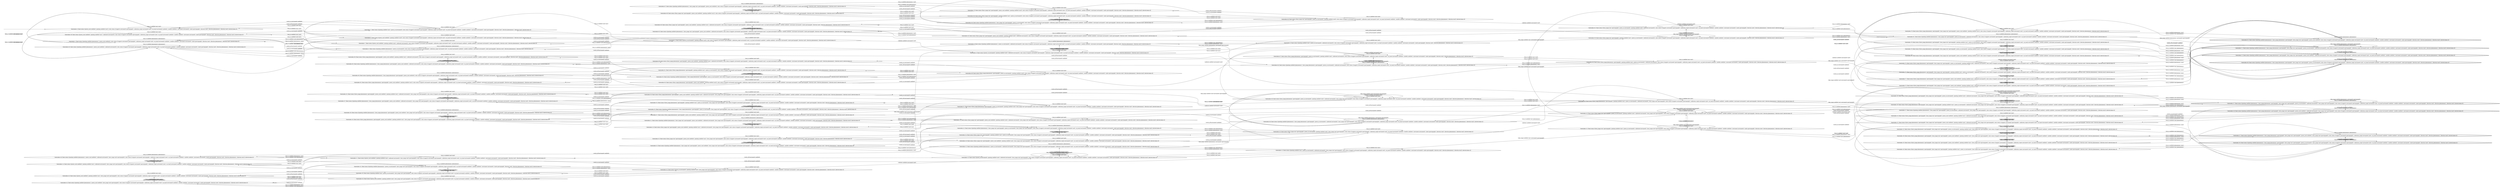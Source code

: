 digraph {
rankdir="LR"
s0[label="State(index=0, fluent atoms=[(power_avail satellite0), (pointing satellite0 star2)], static atoms=[(supports instrument0 spectrograph0), (calibration_target instrument0 star0), (on_board instrument0 satellite0), (satellite satellite0), (instrument instrument0), (mode spectrograph0), (direction star0), (direction phenomenon1), (direction star2)], derived atoms=[])"]
s1[label="State(index=1, fluent atoms=[(pointing satellite0 star2), (power_on instrument0)], static atoms=[(supports instrument0 spectrograph0), (calibration_target instrument0 star0), (on_board instrument0 satellite0), (satellite satellite0), (instrument instrument0), (mode spectrograph0), (direction star0), (direction phenomenon1), (direction star2)], derived atoms=[])"]
s2[label="State(index=2, fluent atoms=[(pointing satellite0 phenomenon1), (power_avail satellite0)], static atoms=[(supports instrument0 spectrograph0), (calibration_target instrument0 star0), (on_board instrument0 satellite0), (satellite satellite0), (instrument instrument0), (mode spectrograph0), (direction star0), (direction phenomenon1), (direction star2)], derived atoms=[])"]
s3[label="State(index=3, fluent atoms=[(power_avail satellite0), (pointing satellite0 star0)], static atoms=[(supports instrument0 spectrograph0), (calibration_target instrument0 star0), (on_board instrument0 satellite0), (satellite satellite0), (instrument instrument0), (mode spectrograph0), (direction star0), (direction phenomenon1), (direction star2)], derived atoms=[])"]
s4[label="State(index=4, fluent atoms=[(power_on instrument0), (pointing satellite0 star0)], static atoms=[(supports instrument0 spectrograph0), (calibration_target instrument0 star0), (on_board instrument0 satellite0), (satellite satellite0), (instrument instrument0), (mode spectrograph0), (direction star0), (direction phenomenon1), (direction star2)], derived atoms=[])"]
s5[label="State(index=5, fluent atoms=[(pointing satellite0 phenomenon1), (power_on instrument0)], static atoms=[(supports instrument0 spectrograph0), (calibration_target instrument0 star0), (on_board instrument0 satellite0), (satellite satellite0), (instrument instrument0), (mode spectrograph0), (direction star0), (direction phenomenon1), (direction star2)], derived atoms=[])"]
s6[label="State(index=6, fluent atoms=[(power_on instrument0), (pointing satellite0 star0), (calibrated instrument0)], static atoms=[(supports instrument0 spectrograph0), (calibration_target instrument0 star0), (on_board instrument0 satellite0), (satellite satellite0), (instrument instrument0), (mode spectrograph0), (direction star0), (direction phenomenon1), (direction star2)], derived atoms=[])"]
s7[label="State(index=7, fluent atoms=[(power_avail satellite0), (pointing satellite0 star0), (calibrated instrument0)], static atoms=[(supports instrument0 spectrograph0), (calibration_target instrument0 star0), (on_board instrument0 satellite0), (satellite satellite0), (instrument instrument0), (mode spectrograph0), (direction star0), (direction phenomenon1), (direction star2)], derived atoms=[])"]
s8[label="State(index=8, fluent atoms=[(pointing satellite0 phenomenon1), (power_on instrument0), (calibrated instrument0)], static atoms=[(supports instrument0 spectrograph0), (calibration_target instrument0 star0), (on_board instrument0 satellite0), (satellite satellite0), (instrument instrument0), (mode spectrograph0), (direction star0), (direction phenomenon1), (direction star2)], derived atoms=[])"]
s9[label="State(index=9, fluent atoms=[(pointing satellite0 star2), (power_on instrument0), (calibrated instrument0)], static atoms=[(supports instrument0 spectrograph0), (calibration_target instrument0 star0), (on_board instrument0 satellite0), (satellite satellite0), (instrument instrument0), (mode spectrograph0), (direction star0), (direction phenomenon1), (direction star2)], derived atoms=[])"]
s10[label="State(index=10, fluent atoms=[(power_on instrument0), (pointing satellite0 star0), (calibrated instrument0), (have_image star0 spectrograph0)], static atoms=[(supports instrument0 spectrograph0), (calibration_target instrument0 star0), (on_board instrument0 satellite0), (satellite satellite0), (instrument instrument0), (mode spectrograph0), (direction star0), (direction phenomenon1), (direction star2)], derived atoms=[])"]
s11[label="State(index=11, fluent atoms=[(power_avail satellite0), (pointing satellite0 star0), (calibrated instrument0), (have_image star0 spectrograph0)], static atoms=[(supports instrument0 spectrograph0), (calibration_target instrument0 star0), (on_board instrument0 satellite0), (satellite satellite0), (instrument instrument0), (mode spectrograph0), (direction star0), (direction phenomenon1), (direction star2)], derived atoms=[])"]
s12[label="State(index=12, fluent atoms=[(pointing satellite0 phenomenon1), (power_on instrument0), (calibrated instrument0), (have_image star0 spectrograph0)], static atoms=[(supports instrument0 spectrograph0), (calibration_target instrument0 star0), (on_board instrument0 satellite0), (satellite satellite0), (instrument instrument0), (mode spectrograph0), (direction star0), (direction phenomenon1), (direction star2)], derived atoms=[])"]
s13[label="State(index=13, fluent atoms=[(pointing satellite0 star2), (power_on instrument0), (calibrated instrument0), (have_image star0 spectrograph0)], static atoms=[(supports instrument0 spectrograph0), (calibration_target instrument0 star0), (on_board instrument0 satellite0), (satellite satellite0), (instrument instrument0), (mode spectrograph0), (direction star0), (direction phenomenon1), (direction star2)], derived atoms=[])"]
s14[label="State(index=14, fluent atoms=[(power_avail satellite0), (pointing satellite0 star2), (calibrated instrument0), (have_image star0 spectrograph0)], static atoms=[(supports instrument0 spectrograph0), (calibration_target instrument0 star0), (on_board instrument0 satellite0), (satellite satellite0), (instrument instrument0), (mode spectrograph0), (direction star0), (direction phenomenon1), (direction star2)], derived atoms=[])"]
s15[label="State(index=15, fluent atoms=[(have_image star2 spectrograph0), (pointing satellite0 star2), (power_on instrument0), (calibrated instrument0), (have_image star0 spectrograph0)], static atoms=[(supports instrument0 spectrograph0), (calibration_target instrument0 star0), (on_board instrument0 satellite0), (satellite satellite0), (instrument instrument0), (mode spectrograph0), (direction star0), (direction phenomenon1), (direction star2)], derived atoms=[])"]
s16[label="State(index=16, fluent atoms=[(have_image star2 spectrograph0), (power_avail satellite0), (pointing satellite0 star2), (calibrated instrument0), (have_image star0 spectrograph0)], static atoms=[(supports instrument0 spectrograph0), (calibration_target instrument0 star0), (on_board instrument0 satellite0), (satellite satellite0), (instrument instrument0), (mode spectrograph0), (direction star0), (direction phenomenon1), (direction star2)], derived atoms=[])"]
s17[label="State(index=17, fluent atoms=[(pointing satellite0 phenomenon1), (have_image star2 spectrograph0), (power_on instrument0), (calibrated instrument0), (have_image star0 spectrograph0)], static atoms=[(supports instrument0 spectrograph0), (calibration_target instrument0 star0), (on_board instrument0 satellite0), (satellite satellite0), (instrument instrument0), (mode spectrograph0), (direction star0), (direction phenomenon1), (direction star2)], derived atoms=[])"]
s18[label="State(index=18, fluent atoms=[(have_image star2 spectrograph0), (power_on instrument0), (pointing satellite0 star0), (calibrated instrument0), (have_image star0 spectrograph0)], static atoms=[(supports instrument0 spectrograph0), (calibration_target instrument0 star0), (on_board instrument0 satellite0), (satellite satellite0), (instrument instrument0), (mode spectrograph0), (direction star0), (direction phenomenon1), (direction star2)], derived atoms=[])"]
s19[label="State(index=19, fluent atoms=[(have_image star2 spectrograph0), (power_avail satellite0), (pointing satellite0 star0), (calibrated instrument0), (have_image star0 spectrograph0)], static atoms=[(supports instrument0 spectrograph0), (calibration_target instrument0 star0), (on_board instrument0 satellite0), (satellite satellite0), (instrument instrument0), (mode spectrograph0), (direction star0), (direction phenomenon1), (direction star2)], derived atoms=[])"]
s20[label="State(index=20, fluent atoms=[(have_image star2 spectrograph0), (power_on instrument0), (pointing satellite0 star0), (have_image star0 spectrograph0)], static atoms=[(supports instrument0 spectrograph0), (calibration_target instrument0 star0), (on_board instrument0 satellite0), (satellite satellite0), (instrument instrument0), (mode spectrograph0), (direction star0), (direction phenomenon1), (direction star2)], derived atoms=[])"]
s21[label="State(index=21, fluent atoms=[(pointing satellite0 phenomenon1), (have_image star2 spectrograph0), (power_avail satellite0), (calibrated instrument0), (have_image star0 spectrograph0)], static atoms=[(supports instrument0 spectrograph0), (calibration_target instrument0 star0), (on_board instrument0 satellite0), (satellite satellite0), (instrument instrument0), (mode spectrograph0), (direction star0), (direction phenomenon1), (direction star2)], derived atoms=[])"]
s22[label="State(index=22, fluent atoms=[(pointing satellite0 phenomenon1), (have_image star2 spectrograph0), (power_on instrument0), (have_image star0 spectrograph0)], static atoms=[(supports instrument0 spectrograph0), (calibration_target instrument0 star0), (on_board instrument0 satellite0), (satellite satellite0), (instrument instrument0), (mode spectrograph0), (direction star0), (direction phenomenon1), (direction star2)], derived atoms=[])"]
s23[label="State(index=23, fluent atoms=[(pointing satellite0 phenomenon1), (have_image star2 spectrograph0), (power_avail satellite0), (have_image star0 spectrograph0)], static atoms=[(supports instrument0 spectrograph0), (calibration_target instrument0 star0), (on_board instrument0 satellite0), (satellite satellite0), (instrument instrument0), (mode spectrograph0), (direction star0), (direction phenomenon1), (direction star2)], derived atoms=[])"]
s24[label="State(index=24, fluent atoms=[(have_image star2 spectrograph0), (pointing satellite0 star2), (power_on instrument0), (have_image star0 spectrograph0)], static atoms=[(supports instrument0 spectrograph0), (calibration_target instrument0 star0), (on_board instrument0 satellite0), (satellite satellite0), (instrument instrument0), (mode spectrograph0), (direction star0), (direction phenomenon1), (direction star2)], derived atoms=[])"]
s25[label="State(index=25, fluent atoms=[(have_image star2 spectrograph0), (power_avail satellite0), (pointing satellite0 star2), (have_image star0 spectrograph0)], static atoms=[(supports instrument0 spectrograph0), (calibration_target instrument0 star0), (on_board instrument0 satellite0), (satellite satellite0), (instrument instrument0), (mode spectrograph0), (direction star0), (direction phenomenon1), (direction star2)], derived atoms=[])"]
s26[label="State(index=26, fluent atoms=[(have_image star2 spectrograph0), (power_avail satellite0), (pointing satellite0 star0), (have_image star0 spectrograph0)], static atoms=[(supports instrument0 spectrograph0), (calibration_target instrument0 star0), (on_board instrument0 satellite0), (satellite satellite0), (instrument instrument0), (mode spectrograph0), (direction star0), (direction phenomenon1), (direction star2)], derived atoms=[])"]
s27[peripheries=2,label="State(index=27, fluent atoms=[(pointing satellite0 phenomenon1), (have_image phenomenon1 spectrograph0), (have_image star2 spectrograph0), (power_on instrument0), (calibrated instrument0), (have_image star0 spectrograph0)], static atoms=[(supports instrument0 spectrograph0), (calibration_target instrument0 star0), (on_board instrument0 satellite0), (satellite satellite0), (instrument instrument0), (mode spectrograph0), (direction star0), (direction phenomenon1), (direction star2)], derived atoms=[])"]
s28[peripheries=2,label="State(index=28, fluent atoms=[(pointing satellite0 phenomenon1), (have_image phenomenon1 spectrograph0), (have_image star2 spectrograph0), (power_avail satellite0), (calibrated instrument0), (have_image star0 spectrograph0)], static atoms=[(supports instrument0 spectrograph0), (calibration_target instrument0 star0), (on_board instrument0 satellite0), (satellite satellite0), (instrument instrument0), (mode spectrograph0), (direction star0), (direction phenomenon1), (direction star2)], derived atoms=[])"]
s29[label="State(index=29, fluent atoms=[(have_image phenomenon1 spectrograph0), (have_image star2 spectrograph0), (pointing satellite0 star2), (power_on instrument0), (calibrated instrument0), (have_image star0 spectrograph0)], static atoms=[(supports instrument0 spectrograph0), (calibration_target instrument0 star0), (on_board instrument0 satellite0), (satellite satellite0), (instrument instrument0), (mode spectrograph0), (direction star0), (direction phenomenon1), (direction star2)], derived atoms=[])"]
s30[label="State(index=30, fluent atoms=[(have_image phenomenon1 spectrograph0), (have_image star2 spectrograph0), (power_on instrument0), (pointing satellite0 star0), (calibrated instrument0), (have_image star0 spectrograph0)], static atoms=[(supports instrument0 spectrograph0), (calibration_target instrument0 star0), (on_board instrument0 satellite0), (satellite satellite0), (instrument instrument0), (mode spectrograph0), (direction star0), (direction phenomenon1), (direction star2)], derived atoms=[])"]
s31[label="State(index=31, fluent atoms=[(have_image phenomenon1 spectrograph0), (have_image star2 spectrograph0), (power_avail satellite0), (pointing satellite0 star0), (calibrated instrument0), (have_image star0 spectrograph0)], static atoms=[(supports instrument0 spectrograph0), (calibration_target instrument0 star0), (on_board instrument0 satellite0), (satellite satellite0), (instrument instrument0), (mode spectrograph0), (direction star0), (direction phenomenon1), (direction star2)], derived atoms=[])"]
s32[label="State(index=32, fluent atoms=[(have_image phenomenon1 spectrograph0), (have_image star2 spectrograph0), (power_on instrument0), (pointing satellite0 star0), (have_image star0 spectrograph0)], static atoms=[(supports instrument0 spectrograph0), (calibration_target instrument0 star0), (on_board instrument0 satellite0), (satellite satellite0), (instrument instrument0), (mode spectrograph0), (direction star0), (direction phenomenon1), (direction star2)], derived atoms=[])"]
s33[label="State(index=33, fluent atoms=[(have_image phenomenon1 spectrograph0), (have_image star2 spectrograph0), (power_avail satellite0), (pointing satellite0 star2), (calibrated instrument0), (have_image star0 spectrograph0)], static atoms=[(supports instrument0 spectrograph0), (calibration_target instrument0 star0), (on_board instrument0 satellite0), (satellite satellite0), (instrument instrument0), (mode spectrograph0), (direction star0), (direction phenomenon1), (direction star2)], derived atoms=[])"]
s34[label="State(index=34, fluent atoms=[(have_image phenomenon1 spectrograph0), (have_image star2 spectrograph0), (pointing satellite0 star2), (power_on instrument0), (have_image star0 spectrograph0)], static atoms=[(supports instrument0 spectrograph0), (calibration_target instrument0 star0), (on_board instrument0 satellite0), (satellite satellite0), (instrument instrument0), (mode spectrograph0), (direction star0), (direction phenomenon1), (direction star2)], derived atoms=[])"]
s35[label="State(index=35, fluent atoms=[(have_image phenomenon1 spectrograph0), (have_image star2 spectrograph0), (power_avail satellite0), (pointing satellite0 star2), (have_image star0 spectrograph0)], static atoms=[(supports instrument0 spectrograph0), (calibration_target instrument0 star0), (on_board instrument0 satellite0), (satellite satellite0), (instrument instrument0), (mode spectrograph0), (direction star0), (direction phenomenon1), (direction star2)], derived atoms=[])"]
s36[peripheries=2,label="State(index=36, fluent atoms=[(pointing satellite0 phenomenon1), (have_image phenomenon1 spectrograph0), (have_image star2 spectrograph0), (power_on instrument0), (have_image star0 spectrograph0)], static atoms=[(supports instrument0 spectrograph0), (calibration_target instrument0 star0), (on_board instrument0 satellite0), (satellite satellite0), (instrument instrument0), (mode spectrograph0), (direction star0), (direction phenomenon1), (direction star2)], derived atoms=[])"]
s37[peripheries=2,label="State(index=37, fluent atoms=[(pointing satellite0 phenomenon1), (have_image phenomenon1 spectrograph0), (have_image star2 spectrograph0), (power_avail satellite0), (have_image star0 spectrograph0)], static atoms=[(supports instrument0 spectrograph0), (calibration_target instrument0 star0), (on_board instrument0 satellite0), (satellite satellite0), (instrument instrument0), (mode spectrograph0), (direction star0), (direction phenomenon1), (direction star2)], derived atoms=[])"]
s38[label="State(index=38, fluent atoms=[(have_image phenomenon1 spectrograph0), (have_image star2 spectrograph0), (power_avail satellite0), (pointing satellite0 star0), (have_image star0 spectrograph0)], static atoms=[(supports instrument0 spectrograph0), (calibration_target instrument0 star0), (on_board instrument0 satellite0), (satellite satellite0), (instrument instrument0), (mode spectrograph0), (direction star0), (direction phenomenon1), (direction star2)], derived atoms=[])"]
s39[label="State(index=39, fluent atoms=[(pointing satellite0 star2), (power_on instrument0), (have_image star0 spectrograph0)], static atoms=[(supports instrument0 spectrograph0), (calibration_target instrument0 star0), (on_board instrument0 satellite0), (satellite satellite0), (instrument instrument0), (mode spectrograph0), (direction star0), (direction phenomenon1), (direction star2)], derived atoms=[])"]
s40[label="State(index=40, fluent atoms=[(pointing satellite0 phenomenon1), (power_avail satellite0), (calibrated instrument0), (have_image star0 spectrograph0)], static atoms=[(supports instrument0 spectrograph0), (calibration_target instrument0 star0), (on_board instrument0 satellite0), (satellite satellite0), (instrument instrument0), (mode spectrograph0), (direction star0), (direction phenomenon1), (direction star2)], derived atoms=[])"]
s41[label="State(index=41, fluent atoms=[(pointing satellite0 phenomenon1), (power_on instrument0), (have_image star0 spectrograph0)], static atoms=[(supports instrument0 spectrograph0), (calibration_target instrument0 star0), (on_board instrument0 satellite0), (satellite satellite0), (instrument instrument0), (mode spectrograph0), (direction star0), (direction phenomenon1), (direction star2)], derived atoms=[])"]
s42[label="State(index=42, fluent atoms=[(pointing satellite0 phenomenon1), (power_avail satellite0), (have_image star0 spectrograph0)], static atoms=[(supports instrument0 spectrograph0), (calibration_target instrument0 star0), (on_board instrument0 satellite0), (satellite satellite0), (instrument instrument0), (mode spectrograph0), (direction star0), (direction phenomenon1), (direction star2)], derived atoms=[])"]
s43[label="State(index=43, fluent atoms=[(power_on instrument0), (pointing satellite0 star0), (have_image star0 spectrograph0)], static atoms=[(supports instrument0 spectrograph0), (calibration_target instrument0 star0), (on_board instrument0 satellite0), (satellite satellite0), (instrument instrument0), (mode spectrograph0), (direction star0), (direction phenomenon1), (direction star2)], derived atoms=[])"]
s44[label="State(index=44, fluent atoms=[(power_avail satellite0), (pointing satellite0 star0), (have_image star0 spectrograph0)], static atoms=[(supports instrument0 spectrograph0), (calibration_target instrument0 star0), (on_board instrument0 satellite0), (satellite satellite0), (instrument instrument0), (mode spectrograph0), (direction star0), (direction phenomenon1), (direction star2)], derived atoms=[])"]
s45[label="State(index=45, fluent atoms=[(power_avail satellite0), (pointing satellite0 star2), (have_image star0 spectrograph0)], static atoms=[(supports instrument0 spectrograph0), (calibration_target instrument0 star0), (on_board instrument0 satellite0), (satellite satellite0), (instrument instrument0), (mode spectrograph0), (direction star0), (direction phenomenon1), (direction star2)], derived atoms=[])"]
s46[label="State(index=46, fluent atoms=[(pointing satellite0 phenomenon1), (have_image phenomenon1 spectrograph0), (power_on instrument0), (calibrated instrument0), (have_image star0 spectrograph0)], static atoms=[(supports instrument0 spectrograph0), (calibration_target instrument0 star0), (on_board instrument0 satellite0), (satellite satellite0), (instrument instrument0), (mode spectrograph0), (direction star0), (direction phenomenon1), (direction star2)], derived atoms=[])"]
s47[label="State(index=47, fluent atoms=[(pointing satellite0 phenomenon1), (have_image phenomenon1 spectrograph0), (power_avail satellite0), (calibrated instrument0), (have_image star0 spectrograph0)], static atoms=[(supports instrument0 spectrograph0), (calibration_target instrument0 star0), (on_board instrument0 satellite0), (satellite satellite0), (instrument instrument0), (mode spectrograph0), (direction star0), (direction phenomenon1), (direction star2)], derived atoms=[])"]
s48[label="State(index=48, fluent atoms=[(have_image phenomenon1 spectrograph0), (pointing satellite0 star2), (power_on instrument0), (calibrated instrument0), (have_image star0 spectrograph0)], static atoms=[(supports instrument0 spectrograph0), (calibration_target instrument0 star0), (on_board instrument0 satellite0), (satellite satellite0), (instrument instrument0), (mode spectrograph0), (direction star0), (direction phenomenon1), (direction star2)], derived atoms=[])"]
s49[label="State(index=49, fluent atoms=[(have_image phenomenon1 spectrograph0), (power_on instrument0), (pointing satellite0 star0), (calibrated instrument0), (have_image star0 spectrograph0)], static atoms=[(supports instrument0 spectrograph0), (calibration_target instrument0 star0), (on_board instrument0 satellite0), (satellite satellite0), (instrument instrument0), (mode spectrograph0), (direction star0), (direction phenomenon1), (direction star2)], derived atoms=[])"]
s50[label="State(index=50, fluent atoms=[(have_image phenomenon1 spectrograph0), (power_avail satellite0), (pointing satellite0 star0), (calibrated instrument0), (have_image star0 spectrograph0)], static atoms=[(supports instrument0 spectrograph0), (calibration_target instrument0 star0), (on_board instrument0 satellite0), (satellite satellite0), (instrument instrument0), (mode spectrograph0), (direction star0), (direction phenomenon1), (direction star2)], derived atoms=[])"]
s51[label="State(index=51, fluent atoms=[(have_image phenomenon1 spectrograph0), (power_on instrument0), (pointing satellite0 star0), (have_image star0 spectrograph0)], static atoms=[(supports instrument0 spectrograph0), (calibration_target instrument0 star0), (on_board instrument0 satellite0), (satellite satellite0), (instrument instrument0), (mode spectrograph0), (direction star0), (direction phenomenon1), (direction star2)], derived atoms=[])"]
s52[label="State(index=52, fluent atoms=[(have_image phenomenon1 spectrograph0), (power_avail satellite0), (pointing satellite0 star2), (calibrated instrument0), (have_image star0 spectrograph0)], static atoms=[(supports instrument0 spectrograph0), (calibration_target instrument0 star0), (on_board instrument0 satellite0), (satellite satellite0), (instrument instrument0), (mode spectrograph0), (direction star0), (direction phenomenon1), (direction star2)], derived atoms=[])"]
s53[label="State(index=53, fluent atoms=[(have_image phenomenon1 spectrograph0), (pointing satellite0 star2), (power_on instrument0), (have_image star0 spectrograph0)], static atoms=[(supports instrument0 spectrograph0), (calibration_target instrument0 star0), (on_board instrument0 satellite0), (satellite satellite0), (instrument instrument0), (mode spectrograph0), (direction star0), (direction phenomenon1), (direction star2)], derived atoms=[])"]
s54[label="State(index=54, fluent atoms=[(have_image phenomenon1 spectrograph0), (power_avail satellite0), (pointing satellite0 star2), (have_image star0 spectrograph0)], static atoms=[(supports instrument0 spectrograph0), (calibration_target instrument0 star0), (on_board instrument0 satellite0), (satellite satellite0), (instrument instrument0), (mode spectrograph0), (direction star0), (direction phenomenon1), (direction star2)], derived atoms=[])"]
s55[label="State(index=55, fluent atoms=[(pointing satellite0 phenomenon1), (have_image phenomenon1 spectrograph0), (power_on instrument0), (have_image star0 spectrograph0)], static atoms=[(supports instrument0 spectrograph0), (calibration_target instrument0 star0), (on_board instrument0 satellite0), (satellite satellite0), (instrument instrument0), (mode spectrograph0), (direction star0), (direction phenomenon1), (direction star2)], derived atoms=[])"]
s56[label="State(index=56, fluent atoms=[(pointing satellite0 phenomenon1), (have_image phenomenon1 spectrograph0), (power_avail satellite0), (have_image star0 spectrograph0)], static atoms=[(supports instrument0 spectrograph0), (calibration_target instrument0 star0), (on_board instrument0 satellite0), (satellite satellite0), (instrument instrument0), (mode spectrograph0), (direction star0), (direction phenomenon1), (direction star2)], derived atoms=[])"]
s57[label="State(index=57, fluent atoms=[(have_image phenomenon1 spectrograph0), (power_avail satellite0), (pointing satellite0 star0), (have_image star0 spectrograph0)], static atoms=[(supports instrument0 spectrograph0), (calibration_target instrument0 star0), (on_board instrument0 satellite0), (satellite satellite0), (instrument instrument0), (mode spectrograph0), (direction star0), (direction phenomenon1), (direction star2)], derived atoms=[])"]
s58[label="State(index=58, fluent atoms=[(power_avail satellite0), (pointing satellite0 star2), (calibrated instrument0)], static atoms=[(supports instrument0 spectrograph0), (calibration_target instrument0 star0), (on_board instrument0 satellite0), (satellite satellite0), (instrument instrument0), (mode spectrograph0), (direction star0), (direction phenomenon1), (direction star2)], derived atoms=[])"]
s59[label="State(index=59, fluent atoms=[(have_image star2 spectrograph0), (pointing satellite0 star2), (power_on instrument0), (calibrated instrument0)], static atoms=[(supports instrument0 spectrograph0), (calibration_target instrument0 star0), (on_board instrument0 satellite0), (satellite satellite0), (instrument instrument0), (mode spectrograph0), (direction star0), (direction phenomenon1), (direction star2)], derived atoms=[])"]
s60[label="State(index=60, fluent atoms=[(have_image star2 spectrograph0), (power_avail satellite0), (pointing satellite0 star2), (calibrated instrument0)], static atoms=[(supports instrument0 spectrograph0), (calibration_target instrument0 star0), (on_board instrument0 satellite0), (satellite satellite0), (instrument instrument0), (mode spectrograph0), (direction star0), (direction phenomenon1), (direction star2)], derived atoms=[])"]
s61[label="State(index=61, fluent atoms=[(pointing satellite0 phenomenon1), (have_image star2 spectrograph0), (power_on instrument0), (calibrated instrument0)], static atoms=[(supports instrument0 spectrograph0), (calibration_target instrument0 star0), (on_board instrument0 satellite0), (satellite satellite0), (instrument instrument0), (mode spectrograph0), (direction star0), (direction phenomenon1), (direction star2)], derived atoms=[])"]
s62[label="State(index=62, fluent atoms=[(have_image star2 spectrograph0), (power_on instrument0), (pointing satellite0 star0), (calibrated instrument0)], static atoms=[(supports instrument0 spectrograph0), (calibration_target instrument0 star0), (on_board instrument0 satellite0), (satellite satellite0), (instrument instrument0), (mode spectrograph0), (direction star0), (direction phenomenon1), (direction star2)], derived atoms=[])"]
s63[label="State(index=63, fluent atoms=[(have_image star2 spectrograph0), (power_avail satellite0), (pointing satellite0 star0), (calibrated instrument0)], static atoms=[(supports instrument0 spectrograph0), (calibration_target instrument0 star0), (on_board instrument0 satellite0), (satellite satellite0), (instrument instrument0), (mode spectrograph0), (direction star0), (direction phenomenon1), (direction star2)], derived atoms=[])"]
s64[label="State(index=64, fluent atoms=[(have_image star2 spectrograph0), (power_on instrument0), (pointing satellite0 star0)], static atoms=[(supports instrument0 spectrograph0), (calibration_target instrument0 star0), (on_board instrument0 satellite0), (satellite satellite0), (instrument instrument0), (mode spectrograph0), (direction star0), (direction phenomenon1), (direction star2)], derived atoms=[])"]
s65[label="State(index=65, fluent atoms=[(pointing satellite0 phenomenon1), (have_image star2 spectrograph0), (power_avail satellite0), (calibrated instrument0)], static atoms=[(supports instrument0 spectrograph0), (calibration_target instrument0 star0), (on_board instrument0 satellite0), (satellite satellite0), (instrument instrument0), (mode spectrograph0), (direction star0), (direction phenomenon1), (direction star2)], derived atoms=[])"]
s66[label="State(index=66, fluent atoms=[(pointing satellite0 phenomenon1), (have_image star2 spectrograph0), (power_on instrument0)], static atoms=[(supports instrument0 spectrograph0), (calibration_target instrument0 star0), (on_board instrument0 satellite0), (satellite satellite0), (instrument instrument0), (mode spectrograph0), (direction star0), (direction phenomenon1), (direction star2)], derived atoms=[])"]
s67[label="State(index=67, fluent atoms=[(pointing satellite0 phenomenon1), (have_image star2 spectrograph0), (power_avail satellite0)], static atoms=[(supports instrument0 spectrograph0), (calibration_target instrument0 star0), (on_board instrument0 satellite0), (satellite satellite0), (instrument instrument0), (mode spectrograph0), (direction star0), (direction phenomenon1), (direction star2)], derived atoms=[])"]
s68[label="State(index=68, fluent atoms=[(have_image star2 spectrograph0), (pointing satellite0 star2), (power_on instrument0)], static atoms=[(supports instrument0 spectrograph0), (calibration_target instrument0 star0), (on_board instrument0 satellite0), (satellite satellite0), (instrument instrument0), (mode spectrograph0), (direction star0), (direction phenomenon1), (direction star2)], derived atoms=[])"]
s69[label="State(index=69, fluent atoms=[(have_image star2 spectrograph0), (power_avail satellite0), (pointing satellite0 star2)], static atoms=[(supports instrument0 spectrograph0), (calibration_target instrument0 star0), (on_board instrument0 satellite0), (satellite satellite0), (instrument instrument0), (mode spectrograph0), (direction star0), (direction phenomenon1), (direction star2)], derived atoms=[])"]
s70[label="State(index=70, fluent atoms=[(have_image star2 spectrograph0), (power_avail satellite0), (pointing satellite0 star0)], static atoms=[(supports instrument0 spectrograph0), (calibration_target instrument0 star0), (on_board instrument0 satellite0), (satellite satellite0), (instrument instrument0), (mode spectrograph0), (direction star0), (direction phenomenon1), (direction star2)], derived atoms=[])"]
s71[peripheries=2,label="State(index=71, fluent atoms=[(pointing satellite0 phenomenon1), (have_image phenomenon1 spectrograph0), (have_image star2 spectrograph0), (power_on instrument0), (calibrated instrument0)], static atoms=[(supports instrument0 spectrograph0), (calibration_target instrument0 star0), (on_board instrument0 satellite0), (satellite satellite0), (instrument instrument0), (mode spectrograph0), (direction star0), (direction phenomenon1), (direction star2)], derived atoms=[])"]
s72[peripheries=2,label="State(index=72, fluent atoms=[(pointing satellite0 phenomenon1), (have_image phenomenon1 spectrograph0), (have_image star2 spectrograph0), (power_avail satellite0), (calibrated instrument0)], static atoms=[(supports instrument0 spectrograph0), (calibration_target instrument0 star0), (on_board instrument0 satellite0), (satellite satellite0), (instrument instrument0), (mode spectrograph0), (direction star0), (direction phenomenon1), (direction star2)], derived atoms=[])"]
s73[label="State(index=73, fluent atoms=[(have_image phenomenon1 spectrograph0), (have_image star2 spectrograph0), (pointing satellite0 star2), (power_on instrument0), (calibrated instrument0)], static atoms=[(supports instrument0 spectrograph0), (calibration_target instrument0 star0), (on_board instrument0 satellite0), (satellite satellite0), (instrument instrument0), (mode spectrograph0), (direction star0), (direction phenomenon1), (direction star2)], derived atoms=[])"]
s74[label="State(index=74, fluent atoms=[(have_image phenomenon1 spectrograph0), (have_image star2 spectrograph0), (power_on instrument0), (pointing satellite0 star0), (calibrated instrument0)], static atoms=[(supports instrument0 spectrograph0), (calibration_target instrument0 star0), (on_board instrument0 satellite0), (satellite satellite0), (instrument instrument0), (mode spectrograph0), (direction star0), (direction phenomenon1), (direction star2)], derived atoms=[])"]
s75[label="State(index=75, fluent atoms=[(have_image phenomenon1 spectrograph0), (have_image star2 spectrograph0), (power_avail satellite0), (pointing satellite0 star0), (calibrated instrument0)], static atoms=[(supports instrument0 spectrograph0), (calibration_target instrument0 star0), (on_board instrument0 satellite0), (satellite satellite0), (instrument instrument0), (mode spectrograph0), (direction star0), (direction phenomenon1), (direction star2)], derived atoms=[])"]
s76[label="State(index=76, fluent atoms=[(have_image phenomenon1 spectrograph0), (have_image star2 spectrograph0), (power_on instrument0), (pointing satellite0 star0)], static atoms=[(supports instrument0 spectrograph0), (calibration_target instrument0 star0), (on_board instrument0 satellite0), (satellite satellite0), (instrument instrument0), (mode spectrograph0), (direction star0), (direction phenomenon1), (direction star2)], derived atoms=[])"]
s77[label="State(index=77, fluent atoms=[(have_image phenomenon1 spectrograph0), (have_image star2 spectrograph0), (power_avail satellite0), (pointing satellite0 star2), (calibrated instrument0)], static atoms=[(supports instrument0 spectrograph0), (calibration_target instrument0 star0), (on_board instrument0 satellite0), (satellite satellite0), (instrument instrument0), (mode spectrograph0), (direction star0), (direction phenomenon1), (direction star2)], derived atoms=[])"]
s78[label="State(index=78, fluent atoms=[(have_image phenomenon1 spectrograph0), (have_image star2 spectrograph0), (pointing satellite0 star2), (power_on instrument0)], static atoms=[(supports instrument0 spectrograph0), (calibration_target instrument0 star0), (on_board instrument0 satellite0), (satellite satellite0), (instrument instrument0), (mode spectrograph0), (direction star0), (direction phenomenon1), (direction star2)], derived atoms=[])"]
s79[label="State(index=79, fluent atoms=[(have_image phenomenon1 spectrograph0), (have_image star2 spectrograph0), (power_avail satellite0), (pointing satellite0 star2)], static atoms=[(supports instrument0 spectrograph0), (calibration_target instrument0 star0), (on_board instrument0 satellite0), (satellite satellite0), (instrument instrument0), (mode spectrograph0), (direction star0), (direction phenomenon1), (direction star2)], derived atoms=[])"]
s80[peripheries=2,label="State(index=80, fluent atoms=[(pointing satellite0 phenomenon1), (have_image phenomenon1 spectrograph0), (have_image star2 spectrograph0), (power_on instrument0)], static atoms=[(supports instrument0 spectrograph0), (calibration_target instrument0 star0), (on_board instrument0 satellite0), (satellite satellite0), (instrument instrument0), (mode spectrograph0), (direction star0), (direction phenomenon1), (direction star2)], derived atoms=[])"]
s81[peripheries=2,label="State(index=81, fluent atoms=[(pointing satellite0 phenomenon1), (have_image phenomenon1 spectrograph0), (have_image star2 spectrograph0), (power_avail satellite0)], static atoms=[(supports instrument0 spectrograph0), (calibration_target instrument0 star0), (on_board instrument0 satellite0), (satellite satellite0), (instrument instrument0), (mode spectrograph0), (direction star0), (direction phenomenon1), (direction star2)], derived atoms=[])"]
s82[label="State(index=82, fluent atoms=[(have_image phenomenon1 spectrograph0), (have_image star2 spectrograph0), (power_avail satellite0), (pointing satellite0 star0)], static atoms=[(supports instrument0 spectrograph0), (calibration_target instrument0 star0), (on_board instrument0 satellite0), (satellite satellite0), (instrument instrument0), (mode spectrograph0), (direction star0), (direction phenomenon1), (direction star2)], derived atoms=[])"]
s83[label="State(index=83, fluent atoms=[(pointing satellite0 phenomenon1), (power_avail satellite0), (calibrated instrument0)], static atoms=[(supports instrument0 spectrograph0), (calibration_target instrument0 star0), (on_board instrument0 satellite0), (satellite satellite0), (instrument instrument0), (mode spectrograph0), (direction star0), (direction phenomenon1), (direction star2)], derived atoms=[])"]
s84[label="State(index=84, fluent atoms=[(pointing satellite0 phenomenon1), (have_image phenomenon1 spectrograph0), (power_on instrument0), (calibrated instrument0)], static atoms=[(supports instrument0 spectrograph0), (calibration_target instrument0 star0), (on_board instrument0 satellite0), (satellite satellite0), (instrument instrument0), (mode spectrograph0), (direction star0), (direction phenomenon1), (direction star2)], derived atoms=[])"]
s85[label="State(index=85, fluent atoms=[(pointing satellite0 phenomenon1), (have_image phenomenon1 spectrograph0), (power_avail satellite0), (calibrated instrument0)], static atoms=[(supports instrument0 spectrograph0), (calibration_target instrument0 star0), (on_board instrument0 satellite0), (satellite satellite0), (instrument instrument0), (mode spectrograph0), (direction star0), (direction phenomenon1), (direction star2)], derived atoms=[])"]
s86[label="State(index=86, fluent atoms=[(have_image phenomenon1 spectrograph0), (pointing satellite0 star2), (power_on instrument0), (calibrated instrument0)], static atoms=[(supports instrument0 spectrograph0), (calibration_target instrument0 star0), (on_board instrument0 satellite0), (satellite satellite0), (instrument instrument0), (mode spectrograph0), (direction star0), (direction phenomenon1), (direction star2)], derived atoms=[])"]
s87[label="State(index=87, fluent atoms=[(have_image phenomenon1 spectrograph0), (power_on instrument0), (pointing satellite0 star0), (calibrated instrument0)], static atoms=[(supports instrument0 spectrograph0), (calibration_target instrument0 star0), (on_board instrument0 satellite0), (satellite satellite0), (instrument instrument0), (mode spectrograph0), (direction star0), (direction phenomenon1), (direction star2)], derived atoms=[])"]
s88[label="State(index=88, fluent atoms=[(have_image phenomenon1 spectrograph0), (power_avail satellite0), (pointing satellite0 star0), (calibrated instrument0)], static atoms=[(supports instrument0 spectrograph0), (calibration_target instrument0 star0), (on_board instrument0 satellite0), (satellite satellite0), (instrument instrument0), (mode spectrograph0), (direction star0), (direction phenomenon1), (direction star2)], derived atoms=[])"]
s89[label="State(index=89, fluent atoms=[(have_image phenomenon1 spectrograph0), (power_on instrument0), (pointing satellite0 star0)], static atoms=[(supports instrument0 spectrograph0), (calibration_target instrument0 star0), (on_board instrument0 satellite0), (satellite satellite0), (instrument instrument0), (mode spectrograph0), (direction star0), (direction phenomenon1), (direction star2)], derived atoms=[])"]
s90[label="State(index=90, fluent atoms=[(have_image phenomenon1 spectrograph0), (power_avail satellite0), (pointing satellite0 star2), (calibrated instrument0)], static atoms=[(supports instrument0 spectrograph0), (calibration_target instrument0 star0), (on_board instrument0 satellite0), (satellite satellite0), (instrument instrument0), (mode spectrograph0), (direction star0), (direction phenomenon1), (direction star2)], derived atoms=[])"]
s91[label="State(index=91, fluent atoms=[(have_image phenomenon1 spectrograph0), (pointing satellite0 star2), (power_on instrument0)], static atoms=[(supports instrument0 spectrograph0), (calibration_target instrument0 star0), (on_board instrument0 satellite0), (satellite satellite0), (instrument instrument0), (mode spectrograph0), (direction star0), (direction phenomenon1), (direction star2)], derived atoms=[])"]
s92[label="State(index=92, fluent atoms=[(have_image phenomenon1 spectrograph0), (power_avail satellite0), (pointing satellite0 star2)], static atoms=[(supports instrument0 spectrograph0), (calibration_target instrument0 star0), (on_board instrument0 satellite0), (satellite satellite0), (instrument instrument0), (mode spectrograph0), (direction star0), (direction phenomenon1), (direction star2)], derived atoms=[])"]
s93[label="State(index=93, fluent atoms=[(pointing satellite0 phenomenon1), (have_image phenomenon1 spectrograph0), (power_on instrument0)], static atoms=[(supports instrument0 spectrograph0), (calibration_target instrument0 star0), (on_board instrument0 satellite0), (satellite satellite0), (instrument instrument0), (mode spectrograph0), (direction star0), (direction phenomenon1), (direction star2)], derived atoms=[])"]
s94[label="State(index=94, fluent atoms=[(pointing satellite0 phenomenon1), (have_image phenomenon1 spectrograph0), (power_avail satellite0)], static atoms=[(supports instrument0 spectrograph0), (calibration_target instrument0 star0), (on_board instrument0 satellite0), (satellite satellite0), (instrument instrument0), (mode spectrograph0), (direction star0), (direction phenomenon1), (direction star2)], derived atoms=[])"]
s95[label="State(index=95, fluent atoms=[(have_image phenomenon1 spectrograph0), (power_avail satellite0), (pointing satellite0 star0)], static atoms=[(supports instrument0 spectrograph0), (calibration_target instrument0 star0), (on_board instrument0 satellite0), (satellite satellite0), (instrument instrument0), (mode spectrograph0), (direction star0), (direction phenomenon1), (direction star2)], derived atoms=[])"]
Dangling [ label = "", style = invis ]
{ rank = same; Dangling }
Dangling -> s0
{ rank = same; s0,s2,s14,s40,s42,s45,s58,s83}
{ rank = same; s1,s3,s5,s7,s11,s39,s41,s44,s47,s52,s54,s56,s85,s90,s92,s94}
{ rank = same; s4,s16,s21,s23,s25,s43,s50,s53,s55,s57,s60,s65,s67,s69,s88,s91,s93,s95}
{ rank = same; s6,s8,s10,s12,s19,s22,s24,s26,s51,s63,s66,s68,s70,s89}
{ rank = same; s9,s13,s20,s46,s49,s64,s84,s87}
{ rank = same; s15,s18,s48,s59,s62,s86}
{ rank = same; s17,s29,s30,s31,s32,s33,s34,s35,s38,s61,s73,s74,s75,s76,s77,s78,s79,s82}
{ rank = same; s27,s28,s36,s37,s71,s72,s80,s81}
s0->s1 [label="(switch_on instrument0 satellite0)"]
s0->s2 [label="(turn_to satellite0 phenomenon1 star2)"]
s0->s0 [label="(turn_to satellite0 star2 star2)"]
s0->s3 [label="(turn_to satellite0 star0 star2)"]
s3->s4 [label="(switch_on instrument0 satellite0)"]
s3->s2 [label="(turn_to satellite0 phenomenon1 star0)"]
s3->s0 [label="(turn_to satellite0 star2 star0)"]
s3->s3 [label="(turn_to satellite0 star0 star0)"]
s4->s3 [label="(switch_off instrument0 satellite0)"]
s4->s5 [label="(turn_to satellite0 phenomenon1 star0)"]
s4->s1 [label="(turn_to satellite0 star2 star0)"]
s4->s4 [label="(turn_to satellite0 star0 star0)"]
s4->s6 [label="(calibrate satellite0 instrument0 star0)"]
s6->s7 [label="(switch_off instrument0 satellite0)"]
s6->s8 [label="(turn_to satellite0 phenomenon1 star0)"]
s6->s9 [label="(turn_to satellite0 star2 star0)"]
s6->s6 [label="(turn_to satellite0 star0 star0)"]
s6->s6 [label="(calibrate satellite0 instrument0 star0)"]
s6->s10 [label="(take_image satellite0 star0 instrument0 spectrograph0)"]
s10->s11 [label="(switch_off instrument0 satellite0)"]
s10->s12 [label="(turn_to satellite0 phenomenon1 star0)"]
s10->s13 [label="(turn_to satellite0 star2 star0)"]
s10->s10 [label="(turn_to satellite0 star0 star0)"]
s10->s10 [label="(calibrate satellite0 instrument0 star0)"]
s10->s10 [label="(take_image satellite0 star0 instrument0 spectrograph0)"]
s13->s14 [label="(switch_off instrument0 satellite0)"]
s13->s12 [label="(turn_to satellite0 phenomenon1 star2)"]
s13->s13 [label="(turn_to satellite0 star2 star2)"]
s13->s10 [label="(turn_to satellite0 star0 star2)"]
s13->s15 [label="(take_image satellite0 star2 instrument0 spectrograph0)"]
s15->s16 [label="(switch_off instrument0 satellite0)"]
s15->s17 [label="(turn_to satellite0 phenomenon1 star2)"]
s15->s15 [label="(turn_to satellite0 star2 star2)"]
s15->s18 [label="(turn_to satellite0 star0 star2)"]
s15->s15 [label="(take_image satellite0 star2 instrument0 spectrograph0)"]
s18->s19 [label="(switch_off instrument0 satellite0)"]
s18->s17 [label="(turn_to satellite0 phenomenon1 star0)"]
s18->s15 [label="(turn_to satellite0 star2 star0)"]
s18->s18 [label="(turn_to satellite0 star0 star0)"]
s18->s18 [label="(calibrate satellite0 instrument0 star0)"]
s18->s18 [label="(take_image satellite0 star0 instrument0 spectrograph0)"]
s19->s20 [label="(switch_on instrument0 satellite0)"]
s19->s21 [label="(turn_to satellite0 phenomenon1 star0)"]
s19->s16 [label="(turn_to satellite0 star2 star0)"]
s19->s19 [label="(turn_to satellite0 star0 star0)"]
s21->s22 [label="(switch_on instrument0 satellite0)"]
s21->s21 [label="(turn_to satellite0 phenomenon1 phenomenon1)"]
s21->s16 [label="(turn_to satellite0 star2 phenomenon1)"]
s21->s19 [label="(turn_to satellite0 star0 phenomenon1)"]
s22->s23 [label="(switch_off instrument0 satellite0)"]
s22->s22 [label="(turn_to satellite0 phenomenon1 phenomenon1)"]
s22->s24 [label="(turn_to satellite0 star2 phenomenon1)"]
s22->s20 [label="(turn_to satellite0 star0 phenomenon1)"]
s24->s25 [label="(switch_off instrument0 satellite0)"]
s24->s22 [label="(turn_to satellite0 phenomenon1 star2)"]
s24->s24 [label="(turn_to satellite0 star2 star2)"]
s24->s20 [label="(turn_to satellite0 star0 star2)"]
s25->s24 [label="(switch_on instrument0 satellite0)"]
s25->s23 [label="(turn_to satellite0 phenomenon1 star2)"]
s25->s25 [label="(turn_to satellite0 star2 star2)"]
s25->s26 [label="(turn_to satellite0 star0 star2)"]
s26->s20 [label="(switch_on instrument0 satellite0)"]
s26->s23 [label="(turn_to satellite0 phenomenon1 star0)"]
s26->s25 [label="(turn_to satellite0 star2 star0)"]
s26->s26 [label="(turn_to satellite0 star0 star0)"]
s23->s22 [label="(switch_on instrument0 satellite0)"]
s23->s23 [label="(turn_to satellite0 phenomenon1 phenomenon1)"]
s23->s25 [label="(turn_to satellite0 star2 phenomenon1)"]
s23->s26 [label="(turn_to satellite0 star0 phenomenon1)"]
s20->s26 [label="(switch_off instrument0 satellite0)"]
s20->s22 [label="(turn_to satellite0 phenomenon1 star0)"]
s20->s24 [label="(turn_to satellite0 star2 star0)"]
s20->s20 [label="(turn_to satellite0 star0 star0)"]
s20->s18 [label="(calibrate satellite0 instrument0 star0)"]
s17->s21 [label="(switch_off instrument0 satellite0)"]
s17->s17 [label="(turn_to satellite0 phenomenon1 phenomenon1)"]
s17->s15 [label="(turn_to satellite0 star2 phenomenon1)"]
s17->s18 [label="(turn_to satellite0 star0 phenomenon1)"]
s17->s27 [label="(take_image satellite0 phenomenon1 instrument0 spectrograph0)"]
s27->s28 [label="(switch_off instrument0 satellite0)"]
s27->s27 [label="(turn_to satellite0 phenomenon1 phenomenon1)"]
s27->s29 [label="(turn_to satellite0 star2 phenomenon1)"]
s27->s30 [label="(turn_to satellite0 star0 phenomenon1)"]
s27->s27 [label="(take_image satellite0 phenomenon1 instrument0 spectrograph0)"]
s30->s31 [label="(switch_off instrument0 satellite0)"]
s30->s27 [label="(turn_to satellite0 phenomenon1 star0)"]
s30->s29 [label="(turn_to satellite0 star2 star0)"]
s30->s30 [label="(turn_to satellite0 star0 star0)"]
s30->s30 [label="(calibrate satellite0 instrument0 star0)"]
s30->s30 [label="(take_image satellite0 star0 instrument0 spectrograph0)"]
s31->s32 [label="(switch_on instrument0 satellite0)"]
s31->s28 [label="(turn_to satellite0 phenomenon1 star0)"]
s31->s33 [label="(turn_to satellite0 star2 star0)"]
s31->s31 [label="(turn_to satellite0 star0 star0)"]
s33->s34 [label="(switch_on instrument0 satellite0)"]
s33->s28 [label="(turn_to satellite0 phenomenon1 star2)"]
s33->s33 [label="(turn_to satellite0 star2 star2)"]
s33->s31 [label="(turn_to satellite0 star0 star2)"]
s34->s35 [label="(switch_off instrument0 satellite0)"]
s34->s36 [label="(turn_to satellite0 phenomenon1 star2)"]
s34->s34 [label="(turn_to satellite0 star2 star2)"]
s34->s32 [label="(turn_to satellite0 star0 star2)"]
s36->s37 [label="(switch_off instrument0 satellite0)"]
s36->s36 [label="(turn_to satellite0 phenomenon1 phenomenon1)"]
s36->s34 [label="(turn_to satellite0 star2 phenomenon1)"]
s36->s32 [label="(turn_to satellite0 star0 phenomenon1)"]
s37->s36 [label="(switch_on instrument0 satellite0)"]
s37->s37 [label="(turn_to satellite0 phenomenon1 phenomenon1)"]
s37->s35 [label="(turn_to satellite0 star2 phenomenon1)"]
s37->s38 [label="(turn_to satellite0 star0 phenomenon1)"]
s38->s32 [label="(switch_on instrument0 satellite0)"]
s38->s37 [label="(turn_to satellite0 phenomenon1 star0)"]
s38->s35 [label="(turn_to satellite0 star2 star0)"]
s38->s38 [label="(turn_to satellite0 star0 star0)"]
s35->s34 [label="(switch_on instrument0 satellite0)"]
s35->s37 [label="(turn_to satellite0 phenomenon1 star2)"]
s35->s35 [label="(turn_to satellite0 star2 star2)"]
s35->s38 [label="(turn_to satellite0 star0 star2)"]
s32->s38 [label="(switch_off instrument0 satellite0)"]
s32->s36 [label="(turn_to satellite0 phenomenon1 star0)"]
s32->s34 [label="(turn_to satellite0 star2 star0)"]
s32->s32 [label="(turn_to satellite0 star0 star0)"]
s32->s30 [label="(calibrate satellite0 instrument0 star0)"]
s29->s33 [label="(switch_off instrument0 satellite0)"]
s29->s27 [label="(turn_to satellite0 phenomenon1 star2)"]
s29->s29 [label="(turn_to satellite0 star2 star2)"]
s29->s30 [label="(turn_to satellite0 star0 star2)"]
s29->s29 [label="(take_image satellite0 star2 instrument0 spectrograph0)"]
s28->s36 [label="(switch_on instrument0 satellite0)"]
s28->s28 [label="(turn_to satellite0 phenomenon1 phenomenon1)"]
s28->s33 [label="(turn_to satellite0 star2 phenomenon1)"]
s28->s31 [label="(turn_to satellite0 star0 phenomenon1)"]
s16->s24 [label="(switch_on instrument0 satellite0)"]
s16->s21 [label="(turn_to satellite0 phenomenon1 star2)"]
s16->s16 [label="(turn_to satellite0 star2 star2)"]
s16->s19 [label="(turn_to satellite0 star0 star2)"]
s14->s39 [label="(switch_on instrument0 satellite0)"]
s14->s40 [label="(turn_to satellite0 phenomenon1 star2)"]
s14->s14 [label="(turn_to satellite0 star2 star2)"]
s14->s11 [label="(turn_to satellite0 star0 star2)"]
s40->s41 [label="(switch_on instrument0 satellite0)"]
s40->s40 [label="(turn_to satellite0 phenomenon1 phenomenon1)"]
s40->s14 [label="(turn_to satellite0 star2 phenomenon1)"]
s40->s11 [label="(turn_to satellite0 star0 phenomenon1)"]
s41->s42 [label="(switch_off instrument0 satellite0)"]
s41->s41 [label="(turn_to satellite0 phenomenon1 phenomenon1)"]
s41->s39 [label="(turn_to satellite0 star2 phenomenon1)"]
s41->s43 [label="(turn_to satellite0 star0 phenomenon1)"]
s43->s44 [label="(switch_off instrument0 satellite0)"]
s43->s41 [label="(turn_to satellite0 phenomenon1 star0)"]
s43->s39 [label="(turn_to satellite0 star2 star0)"]
s43->s43 [label="(turn_to satellite0 star0 star0)"]
s43->s10 [label="(calibrate satellite0 instrument0 star0)"]
s44->s43 [label="(switch_on instrument0 satellite0)"]
s44->s42 [label="(turn_to satellite0 phenomenon1 star0)"]
s44->s45 [label="(turn_to satellite0 star2 star0)"]
s44->s44 [label="(turn_to satellite0 star0 star0)"]
s45->s39 [label="(switch_on instrument0 satellite0)"]
s45->s42 [label="(turn_to satellite0 phenomenon1 star2)"]
s45->s45 [label="(turn_to satellite0 star2 star2)"]
s45->s44 [label="(turn_to satellite0 star0 star2)"]
s42->s41 [label="(switch_on instrument0 satellite0)"]
s42->s42 [label="(turn_to satellite0 phenomenon1 phenomenon1)"]
s42->s45 [label="(turn_to satellite0 star2 phenomenon1)"]
s42->s44 [label="(turn_to satellite0 star0 phenomenon1)"]
s39->s45 [label="(switch_off instrument0 satellite0)"]
s39->s41 [label="(turn_to satellite0 phenomenon1 star2)"]
s39->s39 [label="(turn_to satellite0 star2 star2)"]
s39->s43 [label="(turn_to satellite0 star0 star2)"]
s12->s40 [label="(switch_off instrument0 satellite0)"]
s12->s12 [label="(turn_to satellite0 phenomenon1 phenomenon1)"]
s12->s13 [label="(turn_to satellite0 star2 phenomenon1)"]
s12->s10 [label="(turn_to satellite0 star0 phenomenon1)"]
s12->s46 [label="(take_image satellite0 phenomenon1 instrument0 spectrograph0)"]
s46->s47 [label="(switch_off instrument0 satellite0)"]
s46->s46 [label="(turn_to satellite0 phenomenon1 phenomenon1)"]
s46->s48 [label="(turn_to satellite0 star2 phenomenon1)"]
s46->s49 [label="(turn_to satellite0 star0 phenomenon1)"]
s46->s46 [label="(take_image satellite0 phenomenon1 instrument0 spectrograph0)"]
s49->s50 [label="(switch_off instrument0 satellite0)"]
s49->s46 [label="(turn_to satellite0 phenomenon1 star0)"]
s49->s48 [label="(turn_to satellite0 star2 star0)"]
s49->s49 [label="(turn_to satellite0 star0 star0)"]
s49->s49 [label="(calibrate satellite0 instrument0 star0)"]
s49->s49 [label="(take_image satellite0 star0 instrument0 spectrograph0)"]
s50->s51 [label="(switch_on instrument0 satellite0)"]
s50->s47 [label="(turn_to satellite0 phenomenon1 star0)"]
s50->s52 [label="(turn_to satellite0 star2 star0)"]
s50->s50 [label="(turn_to satellite0 star0 star0)"]
s52->s53 [label="(switch_on instrument0 satellite0)"]
s52->s47 [label="(turn_to satellite0 phenomenon1 star2)"]
s52->s52 [label="(turn_to satellite0 star2 star2)"]
s52->s50 [label="(turn_to satellite0 star0 star2)"]
s53->s54 [label="(switch_off instrument0 satellite0)"]
s53->s55 [label="(turn_to satellite0 phenomenon1 star2)"]
s53->s53 [label="(turn_to satellite0 star2 star2)"]
s53->s51 [label="(turn_to satellite0 star0 star2)"]
s55->s56 [label="(switch_off instrument0 satellite0)"]
s55->s55 [label="(turn_to satellite0 phenomenon1 phenomenon1)"]
s55->s53 [label="(turn_to satellite0 star2 phenomenon1)"]
s55->s51 [label="(turn_to satellite0 star0 phenomenon1)"]
s56->s55 [label="(switch_on instrument0 satellite0)"]
s56->s56 [label="(turn_to satellite0 phenomenon1 phenomenon1)"]
s56->s54 [label="(turn_to satellite0 star2 phenomenon1)"]
s56->s57 [label="(turn_to satellite0 star0 phenomenon1)"]
s57->s51 [label="(switch_on instrument0 satellite0)"]
s57->s56 [label="(turn_to satellite0 phenomenon1 star0)"]
s57->s54 [label="(turn_to satellite0 star2 star0)"]
s57->s57 [label="(turn_to satellite0 star0 star0)"]
s54->s53 [label="(switch_on instrument0 satellite0)"]
s54->s56 [label="(turn_to satellite0 phenomenon1 star2)"]
s54->s54 [label="(turn_to satellite0 star2 star2)"]
s54->s57 [label="(turn_to satellite0 star0 star2)"]
s51->s57 [label="(switch_off instrument0 satellite0)"]
s51->s55 [label="(turn_to satellite0 phenomenon1 star0)"]
s51->s53 [label="(turn_to satellite0 star2 star0)"]
s51->s51 [label="(turn_to satellite0 star0 star0)"]
s51->s49 [label="(calibrate satellite0 instrument0 star0)"]
s48->s52 [label="(switch_off instrument0 satellite0)"]
s48->s46 [label="(turn_to satellite0 phenomenon1 star2)"]
s48->s48 [label="(turn_to satellite0 star2 star2)"]
s48->s49 [label="(turn_to satellite0 star0 star2)"]
s48->s29 [label="(take_image satellite0 star2 instrument0 spectrograph0)"]
s47->s55 [label="(switch_on instrument0 satellite0)"]
s47->s47 [label="(turn_to satellite0 phenomenon1 phenomenon1)"]
s47->s52 [label="(turn_to satellite0 star2 phenomenon1)"]
s47->s50 [label="(turn_to satellite0 star0 phenomenon1)"]
s11->s43 [label="(switch_on instrument0 satellite0)"]
s11->s40 [label="(turn_to satellite0 phenomenon1 star0)"]
s11->s14 [label="(turn_to satellite0 star2 star0)"]
s11->s11 [label="(turn_to satellite0 star0 star0)"]
s9->s58 [label="(switch_off instrument0 satellite0)"]
s9->s8 [label="(turn_to satellite0 phenomenon1 star2)"]
s9->s9 [label="(turn_to satellite0 star2 star2)"]
s9->s6 [label="(turn_to satellite0 star0 star2)"]
s9->s59 [label="(take_image satellite0 star2 instrument0 spectrograph0)"]
s59->s60 [label="(switch_off instrument0 satellite0)"]
s59->s61 [label="(turn_to satellite0 phenomenon1 star2)"]
s59->s59 [label="(turn_to satellite0 star2 star2)"]
s59->s62 [label="(turn_to satellite0 star0 star2)"]
s59->s59 [label="(take_image satellite0 star2 instrument0 spectrograph0)"]
s62->s63 [label="(switch_off instrument0 satellite0)"]
s62->s61 [label="(turn_to satellite0 phenomenon1 star0)"]
s62->s59 [label="(turn_to satellite0 star2 star0)"]
s62->s62 [label="(turn_to satellite0 star0 star0)"]
s62->s62 [label="(calibrate satellite0 instrument0 star0)"]
s62->s18 [label="(take_image satellite0 star0 instrument0 spectrograph0)"]
s63->s64 [label="(switch_on instrument0 satellite0)"]
s63->s65 [label="(turn_to satellite0 phenomenon1 star0)"]
s63->s60 [label="(turn_to satellite0 star2 star0)"]
s63->s63 [label="(turn_to satellite0 star0 star0)"]
s65->s66 [label="(switch_on instrument0 satellite0)"]
s65->s65 [label="(turn_to satellite0 phenomenon1 phenomenon1)"]
s65->s60 [label="(turn_to satellite0 star2 phenomenon1)"]
s65->s63 [label="(turn_to satellite0 star0 phenomenon1)"]
s66->s67 [label="(switch_off instrument0 satellite0)"]
s66->s66 [label="(turn_to satellite0 phenomenon1 phenomenon1)"]
s66->s68 [label="(turn_to satellite0 star2 phenomenon1)"]
s66->s64 [label="(turn_to satellite0 star0 phenomenon1)"]
s68->s69 [label="(switch_off instrument0 satellite0)"]
s68->s66 [label="(turn_to satellite0 phenomenon1 star2)"]
s68->s68 [label="(turn_to satellite0 star2 star2)"]
s68->s64 [label="(turn_to satellite0 star0 star2)"]
s69->s68 [label="(switch_on instrument0 satellite0)"]
s69->s67 [label="(turn_to satellite0 phenomenon1 star2)"]
s69->s69 [label="(turn_to satellite0 star2 star2)"]
s69->s70 [label="(turn_to satellite0 star0 star2)"]
s70->s64 [label="(switch_on instrument0 satellite0)"]
s70->s67 [label="(turn_to satellite0 phenomenon1 star0)"]
s70->s69 [label="(turn_to satellite0 star2 star0)"]
s70->s70 [label="(turn_to satellite0 star0 star0)"]
s67->s66 [label="(switch_on instrument0 satellite0)"]
s67->s67 [label="(turn_to satellite0 phenomenon1 phenomenon1)"]
s67->s69 [label="(turn_to satellite0 star2 phenomenon1)"]
s67->s70 [label="(turn_to satellite0 star0 phenomenon1)"]
s64->s70 [label="(switch_off instrument0 satellite0)"]
s64->s66 [label="(turn_to satellite0 phenomenon1 star0)"]
s64->s68 [label="(turn_to satellite0 star2 star0)"]
s64->s64 [label="(turn_to satellite0 star0 star0)"]
s64->s62 [label="(calibrate satellite0 instrument0 star0)"]
s61->s65 [label="(switch_off instrument0 satellite0)"]
s61->s61 [label="(turn_to satellite0 phenomenon1 phenomenon1)"]
s61->s59 [label="(turn_to satellite0 star2 phenomenon1)"]
s61->s62 [label="(turn_to satellite0 star0 phenomenon1)"]
s61->s71 [label="(take_image satellite0 phenomenon1 instrument0 spectrograph0)"]
s71->s72 [label="(switch_off instrument0 satellite0)"]
s71->s71 [label="(turn_to satellite0 phenomenon1 phenomenon1)"]
s71->s73 [label="(turn_to satellite0 star2 phenomenon1)"]
s71->s74 [label="(turn_to satellite0 star0 phenomenon1)"]
s71->s71 [label="(take_image satellite0 phenomenon1 instrument0 spectrograph0)"]
s74->s75 [label="(switch_off instrument0 satellite0)"]
s74->s71 [label="(turn_to satellite0 phenomenon1 star0)"]
s74->s73 [label="(turn_to satellite0 star2 star0)"]
s74->s74 [label="(turn_to satellite0 star0 star0)"]
s74->s74 [label="(calibrate satellite0 instrument0 star0)"]
s74->s30 [label="(take_image satellite0 star0 instrument0 spectrograph0)"]
s75->s76 [label="(switch_on instrument0 satellite0)"]
s75->s72 [label="(turn_to satellite0 phenomenon1 star0)"]
s75->s77 [label="(turn_to satellite0 star2 star0)"]
s75->s75 [label="(turn_to satellite0 star0 star0)"]
s77->s78 [label="(switch_on instrument0 satellite0)"]
s77->s72 [label="(turn_to satellite0 phenomenon1 star2)"]
s77->s77 [label="(turn_to satellite0 star2 star2)"]
s77->s75 [label="(turn_to satellite0 star0 star2)"]
s78->s79 [label="(switch_off instrument0 satellite0)"]
s78->s80 [label="(turn_to satellite0 phenomenon1 star2)"]
s78->s78 [label="(turn_to satellite0 star2 star2)"]
s78->s76 [label="(turn_to satellite0 star0 star2)"]
s80->s81 [label="(switch_off instrument0 satellite0)"]
s80->s80 [label="(turn_to satellite0 phenomenon1 phenomenon1)"]
s80->s78 [label="(turn_to satellite0 star2 phenomenon1)"]
s80->s76 [label="(turn_to satellite0 star0 phenomenon1)"]
s81->s80 [label="(switch_on instrument0 satellite0)"]
s81->s81 [label="(turn_to satellite0 phenomenon1 phenomenon1)"]
s81->s79 [label="(turn_to satellite0 star2 phenomenon1)"]
s81->s82 [label="(turn_to satellite0 star0 phenomenon1)"]
s82->s76 [label="(switch_on instrument0 satellite0)"]
s82->s81 [label="(turn_to satellite0 phenomenon1 star0)"]
s82->s79 [label="(turn_to satellite0 star2 star0)"]
s82->s82 [label="(turn_to satellite0 star0 star0)"]
s79->s78 [label="(switch_on instrument0 satellite0)"]
s79->s81 [label="(turn_to satellite0 phenomenon1 star2)"]
s79->s79 [label="(turn_to satellite0 star2 star2)"]
s79->s82 [label="(turn_to satellite0 star0 star2)"]
s76->s82 [label="(switch_off instrument0 satellite0)"]
s76->s80 [label="(turn_to satellite0 phenomenon1 star0)"]
s76->s78 [label="(turn_to satellite0 star2 star0)"]
s76->s76 [label="(turn_to satellite0 star0 star0)"]
s76->s74 [label="(calibrate satellite0 instrument0 star0)"]
s73->s77 [label="(switch_off instrument0 satellite0)"]
s73->s71 [label="(turn_to satellite0 phenomenon1 star2)"]
s73->s73 [label="(turn_to satellite0 star2 star2)"]
s73->s74 [label="(turn_to satellite0 star0 star2)"]
s73->s73 [label="(take_image satellite0 star2 instrument0 spectrograph0)"]
s72->s80 [label="(switch_on instrument0 satellite0)"]
s72->s72 [label="(turn_to satellite0 phenomenon1 phenomenon1)"]
s72->s77 [label="(turn_to satellite0 star2 phenomenon1)"]
s72->s75 [label="(turn_to satellite0 star0 phenomenon1)"]
s60->s68 [label="(switch_on instrument0 satellite0)"]
s60->s65 [label="(turn_to satellite0 phenomenon1 star2)"]
s60->s60 [label="(turn_to satellite0 star2 star2)"]
s60->s63 [label="(turn_to satellite0 star0 star2)"]
s58->s1 [label="(switch_on instrument0 satellite0)"]
s58->s83 [label="(turn_to satellite0 phenomenon1 star2)"]
s58->s58 [label="(turn_to satellite0 star2 star2)"]
s58->s7 [label="(turn_to satellite0 star0 star2)"]
s83->s5 [label="(switch_on instrument0 satellite0)"]
s83->s83 [label="(turn_to satellite0 phenomenon1 phenomenon1)"]
s83->s58 [label="(turn_to satellite0 star2 phenomenon1)"]
s83->s7 [label="(turn_to satellite0 star0 phenomenon1)"]
s8->s83 [label="(switch_off instrument0 satellite0)"]
s8->s8 [label="(turn_to satellite0 phenomenon1 phenomenon1)"]
s8->s9 [label="(turn_to satellite0 star2 phenomenon1)"]
s8->s6 [label="(turn_to satellite0 star0 phenomenon1)"]
s8->s84 [label="(take_image satellite0 phenomenon1 instrument0 spectrograph0)"]
s84->s85 [label="(switch_off instrument0 satellite0)"]
s84->s84 [label="(turn_to satellite0 phenomenon1 phenomenon1)"]
s84->s86 [label="(turn_to satellite0 star2 phenomenon1)"]
s84->s87 [label="(turn_to satellite0 star0 phenomenon1)"]
s84->s84 [label="(take_image satellite0 phenomenon1 instrument0 spectrograph0)"]
s87->s88 [label="(switch_off instrument0 satellite0)"]
s87->s84 [label="(turn_to satellite0 phenomenon1 star0)"]
s87->s86 [label="(turn_to satellite0 star2 star0)"]
s87->s87 [label="(turn_to satellite0 star0 star0)"]
s87->s87 [label="(calibrate satellite0 instrument0 star0)"]
s87->s49 [label="(take_image satellite0 star0 instrument0 spectrograph0)"]
s88->s89 [label="(switch_on instrument0 satellite0)"]
s88->s85 [label="(turn_to satellite0 phenomenon1 star0)"]
s88->s90 [label="(turn_to satellite0 star2 star0)"]
s88->s88 [label="(turn_to satellite0 star0 star0)"]
s90->s91 [label="(switch_on instrument0 satellite0)"]
s90->s85 [label="(turn_to satellite0 phenomenon1 star2)"]
s90->s90 [label="(turn_to satellite0 star2 star2)"]
s90->s88 [label="(turn_to satellite0 star0 star2)"]
s91->s92 [label="(switch_off instrument0 satellite0)"]
s91->s93 [label="(turn_to satellite0 phenomenon1 star2)"]
s91->s91 [label="(turn_to satellite0 star2 star2)"]
s91->s89 [label="(turn_to satellite0 star0 star2)"]
s93->s94 [label="(switch_off instrument0 satellite0)"]
s93->s93 [label="(turn_to satellite0 phenomenon1 phenomenon1)"]
s93->s91 [label="(turn_to satellite0 star2 phenomenon1)"]
s93->s89 [label="(turn_to satellite0 star0 phenomenon1)"]
s94->s93 [label="(switch_on instrument0 satellite0)"]
s94->s94 [label="(turn_to satellite0 phenomenon1 phenomenon1)"]
s94->s92 [label="(turn_to satellite0 star2 phenomenon1)"]
s94->s95 [label="(turn_to satellite0 star0 phenomenon1)"]
s95->s89 [label="(switch_on instrument0 satellite0)"]
s95->s94 [label="(turn_to satellite0 phenomenon1 star0)"]
s95->s92 [label="(turn_to satellite0 star2 star0)"]
s95->s95 [label="(turn_to satellite0 star0 star0)"]
s92->s91 [label="(switch_on instrument0 satellite0)"]
s92->s94 [label="(turn_to satellite0 phenomenon1 star2)"]
s92->s92 [label="(turn_to satellite0 star2 star2)"]
s92->s95 [label="(turn_to satellite0 star0 star2)"]
s89->s95 [label="(switch_off instrument0 satellite0)"]
s89->s93 [label="(turn_to satellite0 phenomenon1 star0)"]
s89->s91 [label="(turn_to satellite0 star2 star0)"]
s89->s89 [label="(turn_to satellite0 star0 star0)"]
s89->s87 [label="(calibrate satellite0 instrument0 star0)"]
s86->s90 [label="(switch_off instrument0 satellite0)"]
s86->s84 [label="(turn_to satellite0 phenomenon1 star2)"]
s86->s86 [label="(turn_to satellite0 star2 star2)"]
s86->s87 [label="(turn_to satellite0 star0 star2)"]
s86->s73 [label="(take_image satellite0 star2 instrument0 spectrograph0)"]
s85->s93 [label="(switch_on instrument0 satellite0)"]
s85->s85 [label="(turn_to satellite0 phenomenon1 phenomenon1)"]
s85->s90 [label="(turn_to satellite0 star2 phenomenon1)"]
s85->s88 [label="(turn_to satellite0 star0 phenomenon1)"]
s7->s4 [label="(switch_on instrument0 satellite0)"]
s7->s83 [label="(turn_to satellite0 phenomenon1 star0)"]
s7->s58 [label="(turn_to satellite0 star2 star0)"]
s7->s7 [label="(turn_to satellite0 star0 star0)"]
s5->s2 [label="(switch_off instrument0 satellite0)"]
s5->s5 [label="(turn_to satellite0 phenomenon1 phenomenon1)"]
s5->s1 [label="(turn_to satellite0 star2 phenomenon1)"]
s5->s4 [label="(turn_to satellite0 star0 phenomenon1)"]
s2->s5 [label="(switch_on instrument0 satellite0)"]
s2->s2 [label="(turn_to satellite0 phenomenon1 phenomenon1)"]
s2->s0 [label="(turn_to satellite0 star2 phenomenon1)"]
s2->s3 [label="(turn_to satellite0 star0 phenomenon1)"]
s1->s0 [label="(switch_off instrument0 satellite0)"]
s1->s5 [label="(turn_to satellite0 phenomenon1 star2)"]
s1->s1 [label="(turn_to satellite0 star2 star2)"]
s1->s4 [label="(turn_to satellite0 star0 star2)"]
}
